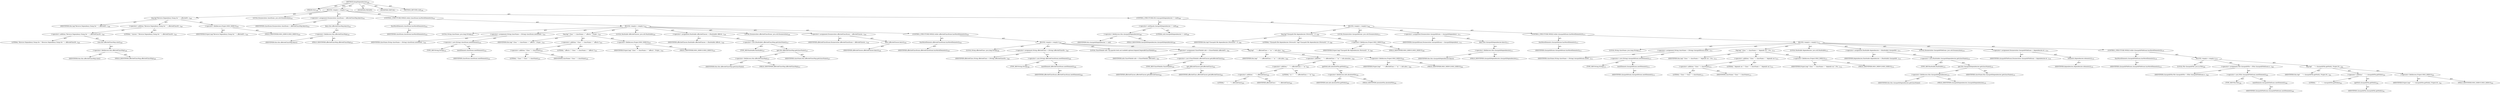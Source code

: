 digraph "dumpDependencies" {  
"111669149707" [label = <(METHOD,dumpDependencies)<SUB>548</SUB>> ]
"115964116998" [label = <(PARAM,this)<SUB>548</SUB>> ]
"25769803846" [label = <(BLOCK,&lt;empty&gt;,&lt;empty&gt;)<SUB>548</SUB>> ]
"30064771482" [label = <(log,log(&quot;Reverse Dependency Dump for &quot; + affectedCl...)<SUB>549</SUB>> ]
"68719476753" [label = <(IDENTIFIER,this,log(&quot;Reverse Dependency Dump for &quot; + affectedCl...)<SUB>549</SUB>> ]
"30064771483" [label = <(&lt;operator&gt;.addition,&quot;Reverse Dependency Dump for &quot; + affectedClassM...)<SUB>549</SUB>> ]
"30064771484" [label = <(&lt;operator&gt;.addition,&quot;Reverse Dependency Dump for &quot; + affectedClassM...)<SUB>549</SUB>> ]
"90194313292" [label = <(LITERAL,&quot;Reverse Dependency Dump for &quot;,&quot;Reverse Dependency Dump for &quot; + affectedClassM...)<SUB>549</SUB>> ]
"30064771485" [label = <(size,this.affectedClassMap.size())<SUB>549</SUB>> ]
"30064771486" [label = <(&lt;operator&gt;.fieldAccess,this.affectedClassMap)<SUB>549</SUB>> ]
"68719477105" [label = <(IDENTIFIER,this,this.affectedClassMap.size())> ]
"55834574919" [label = <(FIELD_IDENTIFIER,affectedClassMap,affectedClassMap)<SUB>549</SUB>> ]
"90194313293" [label = <(LITERAL,&quot; classes:&quot;,&quot;Reverse Dependency Dump for &quot; + affectedClassM...)<SUB>550</SUB>> ]
"30064771487" [label = <(&lt;operator&gt;.fieldAccess,Project.MSG_DEBUG)<SUB>550</SUB>> ]
"68719477106" [label = <(IDENTIFIER,Project,log(&quot;Reverse Dependency Dump for &quot; + affectedCl...)<SUB>550</SUB>> ]
"55834574920" [label = <(FIELD_IDENTIFIER,MSG_DEBUG,MSG_DEBUG)<SUB>550</SUB>> ]
"94489280575" [label = <(LOCAL,Enumeration classEnum: java.util.Enumeration)<SUB>552</SUB>> ]
"30064771488" [label = <(&lt;operator&gt;.assignment,Enumeration classEnum = affectedClassMap.keys())<SUB>552</SUB>> ]
"68719477107" [label = <(IDENTIFIER,classEnum,Enumeration classEnum = affectedClassMap.keys())<SUB>552</SUB>> ]
"30064771489" [label = <(keys,this.affectedClassMap.keys())<SUB>552</SUB>> ]
"30064771490" [label = <(&lt;operator&gt;.fieldAccess,this.affectedClassMap)<SUB>552</SUB>> ]
"68719477108" [label = <(IDENTIFIER,this,this.affectedClassMap.keys())> ]
"55834574921" [label = <(FIELD_IDENTIFIER,affectedClassMap,affectedClassMap)<SUB>552</SUB>> ]
"47244640315" [label = <(CONTROL_STRUCTURE,WHILE,while (classEnum.hasMoreElements()))<SUB>553</SUB>> ]
"30064771491" [label = <(hasMoreElements,classEnum.hasMoreElements())<SUB>553</SUB>> ]
"68719477109" [label = <(IDENTIFIER,classEnum,classEnum.hasMoreElements())<SUB>553</SUB>> ]
"25769803847" [label = <(BLOCK,&lt;empty&gt;,&lt;empty&gt;)<SUB>553</SUB>> ]
"94489280576" [label = <(LOCAL,String className: java.lang.String)<SUB>554</SUB>> ]
"30064771492" [label = <(&lt;operator&gt;.assignment,String className = (String) classEnum.nextEleme...)<SUB>554</SUB>> ]
"68719477110" [label = <(IDENTIFIER,className,String className = (String) classEnum.nextEleme...)<SUB>554</SUB>> ]
"30064771493" [label = <(&lt;operator&gt;.cast,(String) classEnum.nextElement())<SUB>554</SUB>> ]
"180388626453" [label = <(TYPE_REF,String,String)<SUB>554</SUB>> ]
"30064771494" [label = <(nextElement,classEnum.nextElement())<SUB>554</SUB>> ]
"68719477111" [label = <(IDENTIFIER,classEnum,classEnum.nextElement())<SUB>554</SUB>> ]
"30064771495" [label = <(log,log(&quot; Class &quot; + className + &quot; affects:&quot;, Projec...)<SUB>555</SUB>> ]
"68719476754" [label = <(IDENTIFIER,this,log(&quot; Class &quot; + className + &quot; affects:&quot;, Projec...)<SUB>555</SUB>> ]
"30064771496" [label = <(&lt;operator&gt;.addition,&quot; Class &quot; + className + &quot; affects:&quot;)<SUB>555</SUB>> ]
"30064771497" [label = <(&lt;operator&gt;.addition,&quot; Class &quot; + className)<SUB>555</SUB>> ]
"90194313294" [label = <(LITERAL,&quot; Class &quot;,&quot; Class &quot; + className)<SUB>555</SUB>> ]
"68719477112" [label = <(IDENTIFIER,className,&quot; Class &quot; + className)<SUB>555</SUB>> ]
"90194313295" [label = <(LITERAL,&quot; affects:&quot;,&quot; Class &quot; + className + &quot; affects:&quot;)<SUB>555</SUB>> ]
"30064771498" [label = <(&lt;operator&gt;.fieldAccess,Project.MSG_DEBUG)<SUB>555</SUB>> ]
"68719477113" [label = <(IDENTIFIER,Project,log(&quot; Class &quot; + className + &quot; affects:&quot;, Projec...)<SUB>555</SUB>> ]
"55834574922" [label = <(FIELD_IDENTIFIER,MSG_DEBUG,MSG_DEBUG)<SUB>555</SUB>> ]
"94489280577" [label = <(LOCAL,Hashtable affectedClasses: java.util.Hashtable)<SUB>556</SUB>> ]
"30064771499" [label = <(&lt;operator&gt;.assignment,Hashtable affectedClasses = (Hashtable) affecte...)<SUB>556</SUB>> ]
"68719477114" [label = <(IDENTIFIER,affectedClasses,Hashtable affectedClasses = (Hashtable) affecte...)<SUB>556</SUB>> ]
"30064771500" [label = <(&lt;operator&gt;.cast,(Hashtable) affectedClassMap.get(className))<SUB>557</SUB>> ]
"180388626454" [label = <(TYPE_REF,Hashtable,Hashtable)<SUB>557</SUB>> ]
"30064771501" [label = <(get,this.affectedClassMap.get(className))<SUB>557</SUB>> ]
"30064771502" [label = <(&lt;operator&gt;.fieldAccess,this.affectedClassMap)<SUB>557</SUB>> ]
"68719477115" [label = <(IDENTIFIER,this,this.affectedClassMap.get(className))> ]
"55834574923" [label = <(FIELD_IDENTIFIER,affectedClassMap,affectedClassMap)<SUB>557</SUB>> ]
"68719477116" [label = <(IDENTIFIER,className,this.affectedClassMap.get(className))<SUB>557</SUB>> ]
"94489280578" [label = <(LOCAL,Enumeration affectedClassEnum: java.util.Enumeration)<SUB>558</SUB>> ]
"30064771503" [label = <(&lt;operator&gt;.assignment,Enumeration affectedClassEnum = affectedClasses...)<SUB>558</SUB>> ]
"68719477117" [label = <(IDENTIFIER,affectedClassEnum,Enumeration affectedClassEnum = affectedClasses...)<SUB>558</SUB>> ]
"30064771504" [label = <(keys,affectedClasses.keys())<SUB>558</SUB>> ]
"68719477118" [label = <(IDENTIFIER,affectedClasses,affectedClasses.keys())<SUB>558</SUB>> ]
"47244640316" [label = <(CONTROL_STRUCTURE,WHILE,while (affectedClassEnum.hasMoreElements()))<SUB>559</SUB>> ]
"30064771505" [label = <(hasMoreElements,affectedClassEnum.hasMoreElements())<SUB>559</SUB>> ]
"68719477119" [label = <(IDENTIFIER,affectedClassEnum,affectedClassEnum.hasMoreElements())<SUB>559</SUB>> ]
"25769803848" [label = <(BLOCK,&lt;empty&gt;,&lt;empty&gt;)<SUB>559</SUB>> ]
"94489280579" [label = <(LOCAL,String affectedClass: java.lang.String)<SUB>560</SUB>> ]
"30064771506" [label = <(&lt;operator&gt;.assignment,String affectedClass = (String) affectedClassEn...)<SUB>560</SUB>> ]
"68719477120" [label = <(IDENTIFIER,affectedClass,String affectedClass = (String) affectedClassEn...)<SUB>560</SUB>> ]
"30064771507" [label = <(&lt;operator&gt;.cast,(String) affectedClassEnum.nextElement())<SUB>560</SUB>> ]
"180388626455" [label = <(TYPE_REF,String,String)<SUB>560</SUB>> ]
"30064771508" [label = <(nextElement,affectedClassEnum.nextElement())<SUB>560</SUB>> ]
"68719477121" [label = <(IDENTIFIER,affectedClassEnum,affectedClassEnum.nextElement())<SUB>560</SUB>> ]
"94489280580" [label = <(LOCAL,ClassFileInfo info: org.apache.tools.ant.taskdefs.optional.depend.Depend$ClassFileInfo)<SUB>561</SUB>> ]
"30064771509" [label = <(&lt;operator&gt;.assignment,ClassFileInfo info = (ClassFileInfo) affectedCl...)<SUB>561</SUB>> ]
"68719477122" [label = <(IDENTIFIER,info,ClassFileInfo info = (ClassFileInfo) affectedCl...)<SUB>561</SUB>> ]
"30064771510" [label = <(&lt;operator&gt;.cast,(ClassFileInfo) affectedClasses.get(affectedClass))<SUB>562</SUB>> ]
"180388626456" [label = <(TYPE_REF,ClassFileInfo,ClassFileInfo)<SUB>562</SUB>> ]
"30064771511" [label = <(get,affectedClasses.get(affectedClass))<SUB>562</SUB>> ]
"68719477123" [label = <(IDENTIFIER,affectedClasses,affectedClasses.get(affectedClass))<SUB>562</SUB>> ]
"68719477124" [label = <(IDENTIFIER,affectedClass,affectedClasses.get(affectedClass))<SUB>562</SUB>> ]
"30064771512" [label = <(log,log(&quot;    &quot; + affectedClass + &quot; in &quot; + info.abso...)<SUB>563</SUB>> ]
"68719476755" [label = <(IDENTIFIER,this,log(&quot;    &quot; + affectedClass + &quot; in &quot; + info.abso...)<SUB>563</SUB>> ]
"30064771513" [label = <(&lt;operator&gt;.addition,&quot;    &quot; + affectedClass + &quot; in &quot; + info.absolute...)<SUB>563</SUB>> ]
"30064771514" [label = <(&lt;operator&gt;.addition,&quot;    &quot; + affectedClass + &quot; in &quot;)<SUB>563</SUB>> ]
"30064771515" [label = <(&lt;operator&gt;.addition,&quot;    &quot; + affectedClass)<SUB>563</SUB>> ]
"90194313296" [label = <(LITERAL,&quot;    &quot;,&quot;    &quot; + affectedClass)<SUB>563</SUB>> ]
"68719477125" [label = <(IDENTIFIER,affectedClass,&quot;    &quot; + affectedClass)<SUB>563</SUB>> ]
"90194313297" [label = <(LITERAL,&quot; in &quot;,&quot;    &quot; + affectedClass + &quot; in &quot;)<SUB>563</SUB>> ]
"30064771516" [label = <(getPath,info.absoluteFile.getPath())<SUB>564</SUB>> ]
"30064771517" [label = <(&lt;operator&gt;.fieldAccess,info.absoluteFile)<SUB>564</SUB>> ]
"68719477126" [label = <(IDENTIFIER,info,info.absoluteFile.getPath())<SUB>564</SUB>> ]
"55834574924" [label = <(FIELD_IDENTIFIER,absoluteFile,absoluteFile)<SUB>564</SUB>> ]
"30064771518" [label = <(&lt;operator&gt;.fieldAccess,Project.MSG_DEBUG)<SUB>564</SUB>> ]
"68719477127" [label = <(IDENTIFIER,Project,log(&quot;    &quot; + affectedClass + &quot; in &quot; + info.abso...)<SUB>564</SUB>> ]
"55834574925" [label = <(FIELD_IDENTIFIER,MSG_DEBUG,MSG_DEBUG)<SUB>564</SUB>> ]
"47244640317" [label = <(CONTROL_STRUCTURE,IF,if (classpathDependencies != null))<SUB>568</SUB>> ]
"30064771519" [label = <(&lt;operator&gt;.notEquals,classpathDependencies != null)<SUB>568</SUB>> ]
"30064771520" [label = <(&lt;operator&gt;.fieldAccess,this.classpathDependencies)<SUB>568</SUB>> ]
"68719477128" [label = <(IDENTIFIER,this,classpathDependencies != null)> ]
"55834574926" [label = <(FIELD_IDENTIFIER,classpathDependencies,classpathDependencies)<SUB>568</SUB>> ]
"90194313298" [label = <(LITERAL,null,classpathDependencies != null)<SUB>568</SUB>> ]
"25769803849" [label = <(BLOCK,&lt;empty&gt;,&lt;empty&gt;)<SUB>568</SUB>> ]
"30064771521" [label = <(log,log(&quot;Classpath file dependencies (Forward):&quot;, P...)<SUB>569</SUB>> ]
"68719476756" [label = <(IDENTIFIER,this,log(&quot;Classpath file dependencies (Forward):&quot;, P...)<SUB>569</SUB>> ]
"90194313299" [label = <(LITERAL,&quot;Classpath file dependencies (Forward):&quot;,log(&quot;Classpath file dependencies (Forward):&quot;, P...)<SUB>569</SUB>> ]
"30064771522" [label = <(&lt;operator&gt;.fieldAccess,Project.MSG_DEBUG)<SUB>569</SUB>> ]
"68719477129" [label = <(IDENTIFIER,Project,log(&quot;Classpath file dependencies (Forward):&quot;, P...)<SUB>569</SUB>> ]
"55834574927" [label = <(FIELD_IDENTIFIER,MSG_DEBUG,MSG_DEBUG)<SUB>569</SUB>> ]
"94489280581" [label = <(LOCAL,Enumeration classpathEnum: java.util.Enumeration)<SUB>571</SUB>> ]
"30064771523" [label = <(&lt;operator&gt;.assignment,Enumeration classpathEnum = classpathDependenci...)<SUB>571</SUB>> ]
"68719477130" [label = <(IDENTIFIER,classpathEnum,Enumeration classpathEnum = classpathDependenci...)<SUB>571</SUB>> ]
"30064771524" [label = <(keys,this.classpathDependencies.keys())<SUB>571</SUB>> ]
"30064771525" [label = <(&lt;operator&gt;.fieldAccess,this.classpathDependencies)<SUB>571</SUB>> ]
"68719477131" [label = <(IDENTIFIER,this,this.classpathDependencies.keys())> ]
"55834574928" [label = <(FIELD_IDENTIFIER,classpathDependencies,classpathDependencies)<SUB>571</SUB>> ]
"47244640318" [label = <(CONTROL_STRUCTURE,WHILE,while (classpathEnum.hasMoreElements()))<SUB>572</SUB>> ]
"30064771526" [label = <(hasMoreElements,classpathEnum.hasMoreElements())<SUB>572</SUB>> ]
"68719477132" [label = <(IDENTIFIER,classpathEnum,classpathEnum.hasMoreElements())<SUB>572</SUB>> ]
"25769803850" [label = <(BLOCK,&lt;empty&gt;,&lt;empty&gt;)<SUB>572</SUB>> ]
"94489280582" [label = <(LOCAL,String className: java.lang.String)<SUB>573</SUB>> ]
"30064771527" [label = <(&lt;operator&gt;.assignment,String className = (String) classpathEnum.nextE...)<SUB>573</SUB>> ]
"68719477133" [label = <(IDENTIFIER,className,String className = (String) classpathEnum.nextE...)<SUB>573</SUB>> ]
"30064771528" [label = <(&lt;operator&gt;.cast,(String) classpathEnum.nextElement())<SUB>573</SUB>> ]
"180388626457" [label = <(TYPE_REF,String,String)<SUB>573</SUB>> ]
"30064771529" [label = <(nextElement,classpathEnum.nextElement())<SUB>573</SUB>> ]
"68719477134" [label = <(IDENTIFIER,classpathEnum,classpathEnum.nextElement())<SUB>573</SUB>> ]
"30064771530" [label = <(log,log(&quot; Class &quot; + className + &quot; depends on:&quot;, Pro...)<SUB>574</SUB>> ]
"68719476757" [label = <(IDENTIFIER,this,log(&quot; Class &quot; + className + &quot; depends on:&quot;, Pro...)<SUB>574</SUB>> ]
"30064771531" [label = <(&lt;operator&gt;.addition,&quot; Class &quot; + className + &quot; depends on:&quot;)<SUB>574</SUB>> ]
"30064771532" [label = <(&lt;operator&gt;.addition,&quot; Class &quot; + className)<SUB>574</SUB>> ]
"90194313300" [label = <(LITERAL,&quot; Class &quot;,&quot; Class &quot; + className)<SUB>574</SUB>> ]
"68719477135" [label = <(IDENTIFIER,className,&quot; Class &quot; + className)<SUB>574</SUB>> ]
"90194313301" [label = <(LITERAL,&quot; depends on:&quot;,&quot; Class &quot; + className + &quot; depends on:&quot;)<SUB>574</SUB>> ]
"30064771533" [label = <(&lt;operator&gt;.fieldAccess,Project.MSG_DEBUG)<SUB>574</SUB>> ]
"68719477136" [label = <(IDENTIFIER,Project,log(&quot; Class &quot; + className + &quot; depends on:&quot;, Pro...)<SUB>574</SUB>> ]
"55834574929" [label = <(FIELD_IDENTIFIER,MSG_DEBUG,MSG_DEBUG)<SUB>574</SUB>> ]
"94489280583" [label = <(LOCAL,Hashtable dependencies: java.util.Hashtable)<SUB>575</SUB>> ]
"30064771534" [label = <(&lt;operator&gt;.assignment,Hashtable dependencies = (Hashtable) classpathD...)<SUB>575</SUB>> ]
"68719477137" [label = <(IDENTIFIER,dependencies,Hashtable dependencies = (Hashtable) classpathD...)<SUB>575</SUB>> ]
"30064771535" [label = <(&lt;operator&gt;.cast,(Hashtable) classpathDependencies.get(className))<SUB>576</SUB>> ]
"180388626458" [label = <(TYPE_REF,Hashtable,Hashtable)<SUB>576</SUB>> ]
"30064771536" [label = <(get,this.classpathDependencies.get(className))<SUB>576</SUB>> ]
"30064771537" [label = <(&lt;operator&gt;.fieldAccess,this.classpathDependencies)<SUB>576</SUB>> ]
"68719477138" [label = <(IDENTIFIER,this,this.classpathDependencies.get(className))> ]
"55834574930" [label = <(FIELD_IDENTIFIER,classpathDependencies,classpathDependencies)<SUB>576</SUB>> ]
"68719477139" [label = <(IDENTIFIER,className,this.classpathDependencies.get(className))<SUB>576</SUB>> ]
"94489280584" [label = <(LOCAL,Enumeration classpathFileEnum: java.util.Enumeration)<SUB>578</SUB>> ]
"30064771538" [label = <(&lt;operator&gt;.assignment,Enumeration classpathFileEnum = dependencies.el...)<SUB>578</SUB>> ]
"68719477140" [label = <(IDENTIFIER,classpathFileEnum,Enumeration classpathFileEnum = dependencies.el...)<SUB>578</SUB>> ]
"30064771539" [label = <(elements,dependencies.elements())<SUB>578</SUB>> ]
"68719477141" [label = <(IDENTIFIER,dependencies,dependencies.elements())<SUB>578</SUB>> ]
"47244640319" [label = <(CONTROL_STRUCTURE,WHILE,while (classpathFileEnum.hasMoreElements()))<SUB>579</SUB>> ]
"30064771540" [label = <(hasMoreElements,classpathFileEnum.hasMoreElements())<SUB>579</SUB>> ]
"68719477142" [label = <(IDENTIFIER,classpathFileEnum,classpathFileEnum.hasMoreElements())<SUB>579</SUB>> ]
"25769803851" [label = <(BLOCK,&lt;empty&gt;,&lt;empty&gt;)<SUB>579</SUB>> ]
"94489280585" [label = <(LOCAL,File classpathFile: java.io.File)<SUB>580</SUB>> ]
"30064771541" [label = <(&lt;operator&gt;.assignment,File classpathFile = (File) classpathFileEnum.n...)<SUB>580</SUB>> ]
"68719477143" [label = <(IDENTIFIER,classpathFile,File classpathFile = (File) classpathFileEnum.n...)<SUB>580</SUB>> ]
"30064771542" [label = <(&lt;operator&gt;.cast,(File) classpathFileEnum.nextElement())<SUB>580</SUB>> ]
"180388626459" [label = <(TYPE_REF,File,File)<SUB>580</SUB>> ]
"30064771543" [label = <(nextElement,classpathFileEnum.nextElement())<SUB>580</SUB>> ]
"68719477144" [label = <(IDENTIFIER,classpathFileEnum,classpathFileEnum.nextElement())<SUB>580</SUB>> ]
"30064771544" [label = <(log,log(&quot;    &quot; + classpathFile.getPath(), Project.M...)<SUB>581</SUB>> ]
"68719476758" [label = <(IDENTIFIER,this,log(&quot;    &quot; + classpathFile.getPath(), Project.M...)<SUB>581</SUB>> ]
"30064771545" [label = <(&lt;operator&gt;.addition,&quot;    &quot; + classpathFile.getPath())<SUB>581</SUB>> ]
"90194313302" [label = <(LITERAL,&quot;    &quot;,&quot;    &quot; + classpathFile.getPath())<SUB>581</SUB>> ]
"30064771546" [label = <(getPath,classpathFile.getPath())<SUB>581</SUB>> ]
"68719477145" [label = <(IDENTIFIER,classpathFile,classpathFile.getPath())<SUB>581</SUB>> ]
"30064771547" [label = <(&lt;operator&gt;.fieldAccess,Project.MSG_DEBUG)<SUB>581</SUB>> ]
"68719477146" [label = <(IDENTIFIER,Project,log(&quot;    &quot; + classpathFile.getPath(), Project.M...)<SUB>581</SUB>> ]
"55834574931" [label = <(FIELD_IDENTIFIER,MSG_DEBUG,MSG_DEBUG)<SUB>581</SUB>> ]
"133143986218" [label = <(MODIFIER,PRIVATE)> ]
"133143986219" [label = <(MODIFIER,VIRTUAL)> ]
"128849018891" [label = <(METHOD_RETURN,void)<SUB>548</SUB>> ]
  "111669149707" -> "115964116998"  [ label = "AST: "] 
  "111669149707" -> "25769803846"  [ label = "AST: "] 
  "111669149707" -> "133143986218"  [ label = "AST: "] 
  "111669149707" -> "133143986219"  [ label = "AST: "] 
  "111669149707" -> "128849018891"  [ label = "AST: "] 
  "25769803846" -> "30064771482"  [ label = "AST: "] 
  "25769803846" -> "94489280575"  [ label = "AST: "] 
  "25769803846" -> "30064771488"  [ label = "AST: "] 
  "25769803846" -> "47244640315"  [ label = "AST: "] 
  "25769803846" -> "47244640317"  [ label = "AST: "] 
  "30064771482" -> "68719476753"  [ label = "AST: "] 
  "30064771482" -> "30064771483"  [ label = "AST: "] 
  "30064771482" -> "30064771487"  [ label = "AST: "] 
  "30064771483" -> "30064771484"  [ label = "AST: "] 
  "30064771483" -> "90194313293"  [ label = "AST: "] 
  "30064771484" -> "90194313292"  [ label = "AST: "] 
  "30064771484" -> "30064771485"  [ label = "AST: "] 
  "30064771485" -> "30064771486"  [ label = "AST: "] 
  "30064771486" -> "68719477105"  [ label = "AST: "] 
  "30064771486" -> "55834574919"  [ label = "AST: "] 
  "30064771487" -> "68719477106"  [ label = "AST: "] 
  "30064771487" -> "55834574920"  [ label = "AST: "] 
  "30064771488" -> "68719477107"  [ label = "AST: "] 
  "30064771488" -> "30064771489"  [ label = "AST: "] 
  "30064771489" -> "30064771490"  [ label = "AST: "] 
  "30064771490" -> "68719477108"  [ label = "AST: "] 
  "30064771490" -> "55834574921"  [ label = "AST: "] 
  "47244640315" -> "30064771491"  [ label = "AST: "] 
  "47244640315" -> "25769803847"  [ label = "AST: "] 
  "30064771491" -> "68719477109"  [ label = "AST: "] 
  "25769803847" -> "94489280576"  [ label = "AST: "] 
  "25769803847" -> "30064771492"  [ label = "AST: "] 
  "25769803847" -> "30064771495"  [ label = "AST: "] 
  "25769803847" -> "94489280577"  [ label = "AST: "] 
  "25769803847" -> "30064771499"  [ label = "AST: "] 
  "25769803847" -> "94489280578"  [ label = "AST: "] 
  "25769803847" -> "30064771503"  [ label = "AST: "] 
  "25769803847" -> "47244640316"  [ label = "AST: "] 
  "30064771492" -> "68719477110"  [ label = "AST: "] 
  "30064771492" -> "30064771493"  [ label = "AST: "] 
  "30064771493" -> "180388626453"  [ label = "AST: "] 
  "30064771493" -> "30064771494"  [ label = "AST: "] 
  "30064771494" -> "68719477111"  [ label = "AST: "] 
  "30064771495" -> "68719476754"  [ label = "AST: "] 
  "30064771495" -> "30064771496"  [ label = "AST: "] 
  "30064771495" -> "30064771498"  [ label = "AST: "] 
  "30064771496" -> "30064771497"  [ label = "AST: "] 
  "30064771496" -> "90194313295"  [ label = "AST: "] 
  "30064771497" -> "90194313294"  [ label = "AST: "] 
  "30064771497" -> "68719477112"  [ label = "AST: "] 
  "30064771498" -> "68719477113"  [ label = "AST: "] 
  "30064771498" -> "55834574922"  [ label = "AST: "] 
  "30064771499" -> "68719477114"  [ label = "AST: "] 
  "30064771499" -> "30064771500"  [ label = "AST: "] 
  "30064771500" -> "180388626454"  [ label = "AST: "] 
  "30064771500" -> "30064771501"  [ label = "AST: "] 
  "30064771501" -> "30064771502"  [ label = "AST: "] 
  "30064771501" -> "68719477116"  [ label = "AST: "] 
  "30064771502" -> "68719477115"  [ label = "AST: "] 
  "30064771502" -> "55834574923"  [ label = "AST: "] 
  "30064771503" -> "68719477117"  [ label = "AST: "] 
  "30064771503" -> "30064771504"  [ label = "AST: "] 
  "30064771504" -> "68719477118"  [ label = "AST: "] 
  "47244640316" -> "30064771505"  [ label = "AST: "] 
  "47244640316" -> "25769803848"  [ label = "AST: "] 
  "30064771505" -> "68719477119"  [ label = "AST: "] 
  "25769803848" -> "94489280579"  [ label = "AST: "] 
  "25769803848" -> "30064771506"  [ label = "AST: "] 
  "25769803848" -> "94489280580"  [ label = "AST: "] 
  "25769803848" -> "30064771509"  [ label = "AST: "] 
  "25769803848" -> "30064771512"  [ label = "AST: "] 
  "30064771506" -> "68719477120"  [ label = "AST: "] 
  "30064771506" -> "30064771507"  [ label = "AST: "] 
  "30064771507" -> "180388626455"  [ label = "AST: "] 
  "30064771507" -> "30064771508"  [ label = "AST: "] 
  "30064771508" -> "68719477121"  [ label = "AST: "] 
  "30064771509" -> "68719477122"  [ label = "AST: "] 
  "30064771509" -> "30064771510"  [ label = "AST: "] 
  "30064771510" -> "180388626456"  [ label = "AST: "] 
  "30064771510" -> "30064771511"  [ label = "AST: "] 
  "30064771511" -> "68719477123"  [ label = "AST: "] 
  "30064771511" -> "68719477124"  [ label = "AST: "] 
  "30064771512" -> "68719476755"  [ label = "AST: "] 
  "30064771512" -> "30064771513"  [ label = "AST: "] 
  "30064771512" -> "30064771518"  [ label = "AST: "] 
  "30064771513" -> "30064771514"  [ label = "AST: "] 
  "30064771513" -> "30064771516"  [ label = "AST: "] 
  "30064771514" -> "30064771515"  [ label = "AST: "] 
  "30064771514" -> "90194313297"  [ label = "AST: "] 
  "30064771515" -> "90194313296"  [ label = "AST: "] 
  "30064771515" -> "68719477125"  [ label = "AST: "] 
  "30064771516" -> "30064771517"  [ label = "AST: "] 
  "30064771517" -> "68719477126"  [ label = "AST: "] 
  "30064771517" -> "55834574924"  [ label = "AST: "] 
  "30064771518" -> "68719477127"  [ label = "AST: "] 
  "30064771518" -> "55834574925"  [ label = "AST: "] 
  "47244640317" -> "30064771519"  [ label = "AST: "] 
  "47244640317" -> "25769803849"  [ label = "AST: "] 
  "30064771519" -> "30064771520"  [ label = "AST: "] 
  "30064771519" -> "90194313298"  [ label = "AST: "] 
  "30064771520" -> "68719477128"  [ label = "AST: "] 
  "30064771520" -> "55834574926"  [ label = "AST: "] 
  "25769803849" -> "30064771521"  [ label = "AST: "] 
  "25769803849" -> "94489280581"  [ label = "AST: "] 
  "25769803849" -> "30064771523"  [ label = "AST: "] 
  "25769803849" -> "47244640318"  [ label = "AST: "] 
  "30064771521" -> "68719476756"  [ label = "AST: "] 
  "30064771521" -> "90194313299"  [ label = "AST: "] 
  "30064771521" -> "30064771522"  [ label = "AST: "] 
  "30064771522" -> "68719477129"  [ label = "AST: "] 
  "30064771522" -> "55834574927"  [ label = "AST: "] 
  "30064771523" -> "68719477130"  [ label = "AST: "] 
  "30064771523" -> "30064771524"  [ label = "AST: "] 
  "30064771524" -> "30064771525"  [ label = "AST: "] 
  "30064771525" -> "68719477131"  [ label = "AST: "] 
  "30064771525" -> "55834574928"  [ label = "AST: "] 
  "47244640318" -> "30064771526"  [ label = "AST: "] 
  "47244640318" -> "25769803850"  [ label = "AST: "] 
  "30064771526" -> "68719477132"  [ label = "AST: "] 
  "25769803850" -> "94489280582"  [ label = "AST: "] 
  "25769803850" -> "30064771527"  [ label = "AST: "] 
  "25769803850" -> "30064771530"  [ label = "AST: "] 
  "25769803850" -> "94489280583"  [ label = "AST: "] 
  "25769803850" -> "30064771534"  [ label = "AST: "] 
  "25769803850" -> "94489280584"  [ label = "AST: "] 
  "25769803850" -> "30064771538"  [ label = "AST: "] 
  "25769803850" -> "47244640319"  [ label = "AST: "] 
  "30064771527" -> "68719477133"  [ label = "AST: "] 
  "30064771527" -> "30064771528"  [ label = "AST: "] 
  "30064771528" -> "180388626457"  [ label = "AST: "] 
  "30064771528" -> "30064771529"  [ label = "AST: "] 
  "30064771529" -> "68719477134"  [ label = "AST: "] 
  "30064771530" -> "68719476757"  [ label = "AST: "] 
  "30064771530" -> "30064771531"  [ label = "AST: "] 
  "30064771530" -> "30064771533"  [ label = "AST: "] 
  "30064771531" -> "30064771532"  [ label = "AST: "] 
  "30064771531" -> "90194313301"  [ label = "AST: "] 
  "30064771532" -> "90194313300"  [ label = "AST: "] 
  "30064771532" -> "68719477135"  [ label = "AST: "] 
  "30064771533" -> "68719477136"  [ label = "AST: "] 
  "30064771533" -> "55834574929"  [ label = "AST: "] 
  "30064771534" -> "68719477137"  [ label = "AST: "] 
  "30064771534" -> "30064771535"  [ label = "AST: "] 
  "30064771535" -> "180388626458"  [ label = "AST: "] 
  "30064771535" -> "30064771536"  [ label = "AST: "] 
  "30064771536" -> "30064771537"  [ label = "AST: "] 
  "30064771536" -> "68719477139"  [ label = "AST: "] 
  "30064771537" -> "68719477138"  [ label = "AST: "] 
  "30064771537" -> "55834574930"  [ label = "AST: "] 
  "30064771538" -> "68719477140"  [ label = "AST: "] 
  "30064771538" -> "30064771539"  [ label = "AST: "] 
  "30064771539" -> "68719477141"  [ label = "AST: "] 
  "47244640319" -> "30064771540"  [ label = "AST: "] 
  "47244640319" -> "25769803851"  [ label = "AST: "] 
  "30064771540" -> "68719477142"  [ label = "AST: "] 
  "25769803851" -> "94489280585"  [ label = "AST: "] 
  "25769803851" -> "30064771541"  [ label = "AST: "] 
  "25769803851" -> "30064771544"  [ label = "AST: "] 
  "30064771541" -> "68719477143"  [ label = "AST: "] 
  "30064771541" -> "30064771542"  [ label = "AST: "] 
  "30064771542" -> "180388626459"  [ label = "AST: "] 
  "30064771542" -> "30064771543"  [ label = "AST: "] 
  "30064771543" -> "68719477144"  [ label = "AST: "] 
  "30064771544" -> "68719476758"  [ label = "AST: "] 
  "30064771544" -> "30064771545"  [ label = "AST: "] 
  "30064771544" -> "30064771547"  [ label = "AST: "] 
  "30064771545" -> "90194313302"  [ label = "AST: "] 
  "30064771545" -> "30064771546"  [ label = "AST: "] 
  "30064771546" -> "68719477145"  [ label = "AST: "] 
  "30064771547" -> "68719477146"  [ label = "AST: "] 
  "30064771547" -> "55834574931"  [ label = "AST: "] 
  "111669149707" -> "115964116998"  [ label = "DDG: "] 
}
